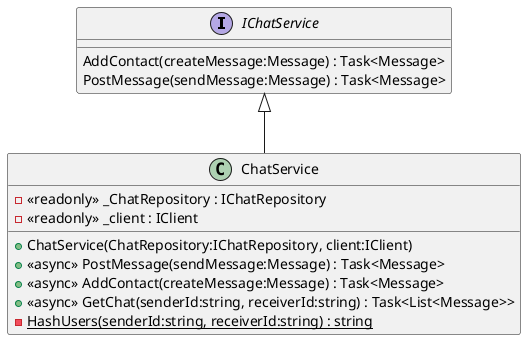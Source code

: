 @startuml
interface IChatService {
    AddContact(createMessage:Message) : Task<Message>
    PostMessage(sendMessage:Message) : Task<Message>
}
class ChatService {
    - <<readonly>> _ChatRepository : IChatRepository
    - <<readonly>> _client : IClient
    + ChatService(ChatRepository:IChatRepository, client:IClient)
    + <<async>> PostMessage(sendMessage:Message) : Task<Message>
    + <<async>> AddContact(createMessage:Message) : Task<Message>
    + <<async>> GetChat(senderId:string, receiverId:string) : Task<List<Message>>
    - {static} HashUsers(senderId:string, receiverId:string) : string
}
IChatService <|-- ChatService
@enduml
